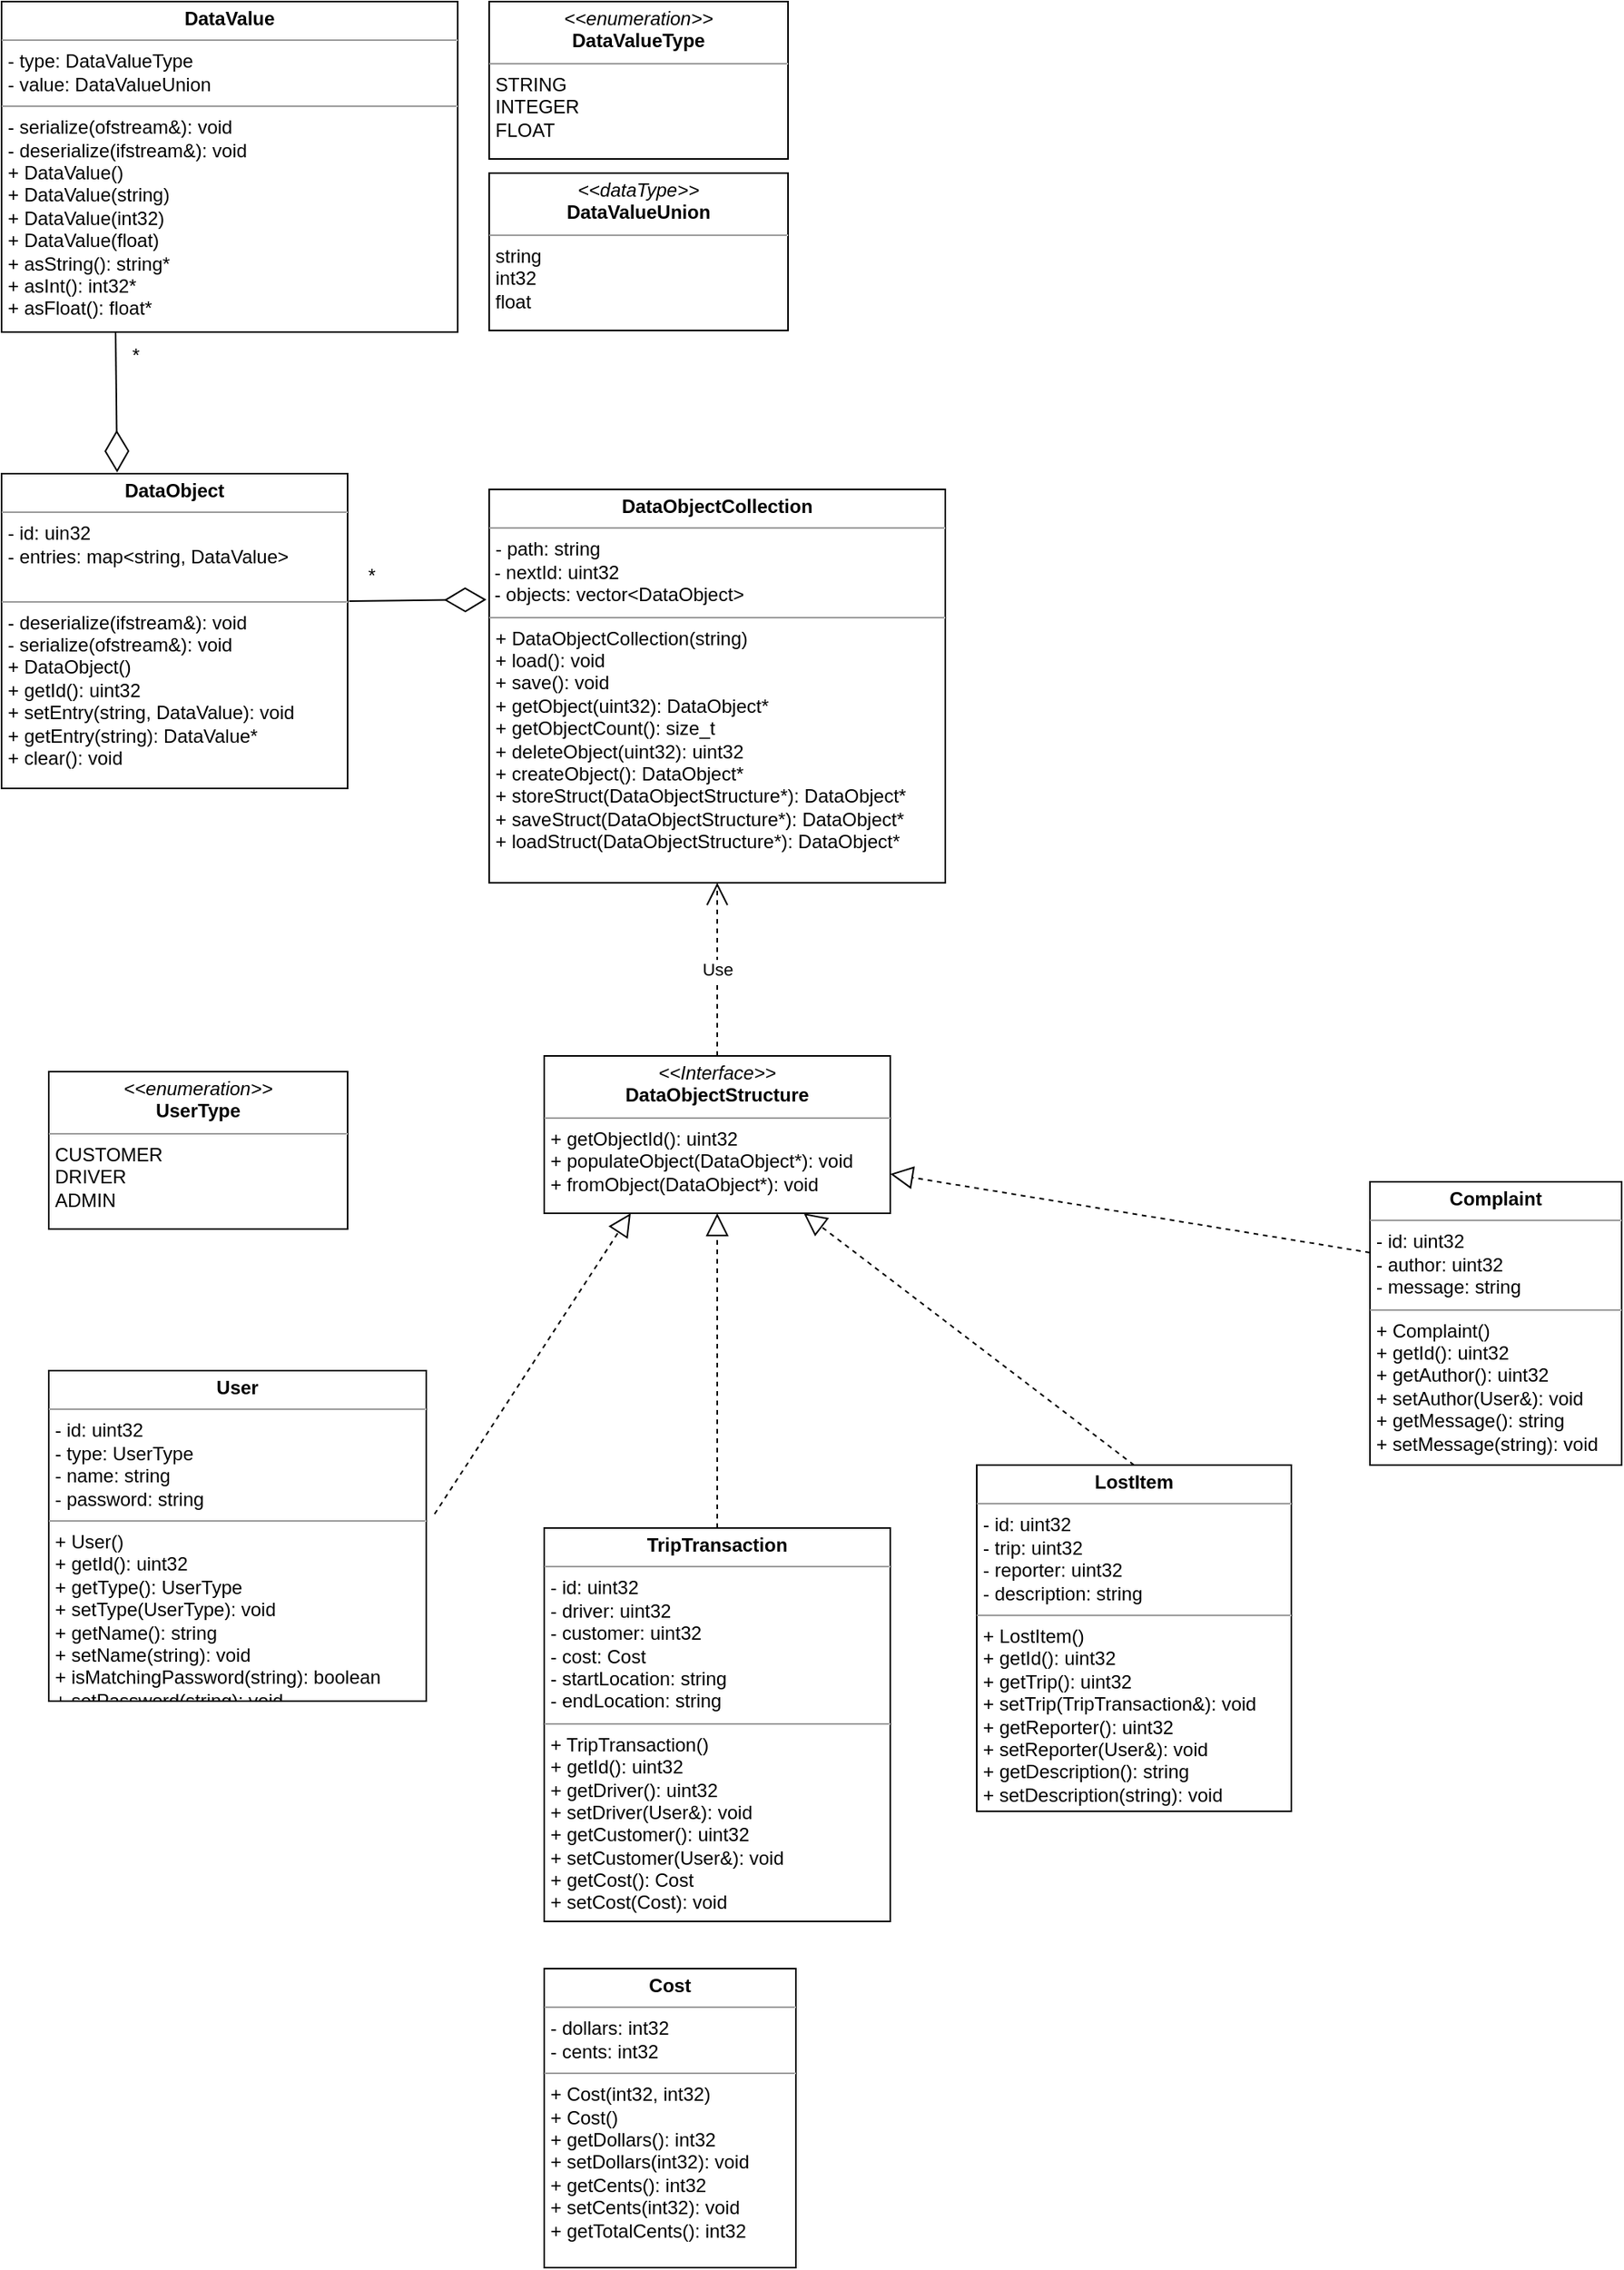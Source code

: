 <mxfile version="22.1.16" type="device">
  <diagram id="C5RBs43oDa-KdzZeNtuy" name="Page-1">
    <mxGraphModel dx="1679" dy="900" grid="1" gridSize="10" guides="1" tooltips="1" connect="1" arrows="1" fold="1" page="1" pageScale="1" pageWidth="827" pageHeight="1169" math="0" shadow="0">
      <root>
        <mxCell id="WIyWlLk6GJQsqaUBKTNV-0" />
        <mxCell id="WIyWlLk6GJQsqaUBKTNV-1" parent="WIyWlLk6GJQsqaUBKTNV-0" />
        <mxCell id="eM3pdSQnrhWDYckso2Eo-5" value="&lt;p style=&quot;margin:0px;margin-top:4px;text-align:center;&quot;&gt;&lt;b&gt;DataObjectCollection&lt;/b&gt;&lt;br&gt;&lt;/p&gt;&lt;hr size=&quot;1&quot;&gt;&lt;p style=&quot;margin:0px;margin-left:4px;&quot;&gt;- path: string&lt;/p&gt;&amp;nbsp;- nextId: uint32&lt;br&gt;&amp;nbsp;- objects: vector&amp;lt;DataObject&amp;gt;&lt;br&gt;&lt;hr size=&quot;1&quot;&gt;&lt;p style=&quot;margin:0px;margin-left:4px;&quot;&gt;+ DataObjectCollection(string)&lt;/p&gt;&lt;p style=&quot;margin:0px;margin-left:4px;&quot;&gt;+ load(): void&lt;/p&gt;&lt;p style=&quot;margin:0px;margin-left:4px;&quot;&gt;+ save(): void&lt;/p&gt;&lt;p style=&quot;margin:0px;margin-left:4px;&quot;&gt;+ getObject(uint32): DataObject*&lt;/p&gt;&lt;p style=&quot;margin:0px;margin-left:4px;&quot;&gt;+ getObjectCount(): size_t&lt;/p&gt;&lt;p style=&quot;margin:0px;margin-left:4px;&quot;&gt;+ deleteObject(uint32): uint32&lt;/p&gt;&lt;p style=&quot;margin:0px;margin-left:4px;&quot;&gt;+ createObject(): DataObject*&lt;/p&gt;&lt;p style=&quot;margin:0px;margin-left:4px;&quot;&gt;+ storeStruct(DataObjectStructure*): DataObject*&lt;/p&gt;&lt;p style=&quot;margin:0px;margin-left:4px;&quot;&gt;+ saveStruct(DataObjectStructure*): DataObject*&lt;br&gt;&lt;/p&gt;&lt;p style=&quot;margin:0px;margin-left:4px;&quot;&gt;+ loadStruct(DataObjectStructure*): DataObject*&lt;br&gt;&lt;/p&gt;&lt;p style=&quot;margin:0px;margin-left:4px;&quot;&gt;&lt;br&gt;&lt;/p&gt;" style="verticalAlign=top;align=left;overflow=fill;fontSize=12;fontFamily=Helvetica;html=1;whiteSpace=wrap;" parent="WIyWlLk6GJQsqaUBKTNV-1" vertex="1">
          <mxGeometry x="320" y="580" width="290" height="250" as="geometry" />
        </mxCell>
        <mxCell id="eM3pdSQnrhWDYckso2Eo-33" value="&lt;p style=&quot;margin:0px;margin-top:4px;text-align:center;&quot;&gt;&lt;i&gt;&amp;lt;&amp;lt;Interface&amp;gt;&amp;gt;&lt;/i&gt;&lt;br&gt;&lt;b&gt;DataObjectStructure&lt;/b&gt;&lt;/p&gt;&lt;hr size=&quot;1&quot;&gt;&lt;p style=&quot;margin:0px;margin-left:4px;&quot;&gt;&lt;/p&gt;&lt;p style=&quot;margin:0px;margin-left:4px;&quot;&gt;+ getObjectId(): uint32&lt;br&gt;+ populateObject(DataObject*): void&lt;/p&gt;&lt;p style=&quot;margin:0px;margin-left:4px;&quot;&gt;+ fromObject(DataObject*): void&lt;br&gt;&lt;/p&gt;" style="verticalAlign=top;align=left;overflow=fill;fontSize=12;fontFamily=Helvetica;html=1;whiteSpace=wrap;" parent="WIyWlLk6GJQsqaUBKTNV-1" vertex="1">
          <mxGeometry x="355" y="940" width="220" height="100" as="geometry" />
        </mxCell>
        <mxCell id="eM3pdSQnrhWDYckso2Eo-41" value="&lt;p style=&quot;margin:0px;margin-top:4px;text-align:center;&quot;&gt;&lt;b&gt;DataObject&lt;/b&gt;&lt;/p&gt;&lt;hr size=&quot;1&quot;&gt;&lt;p style=&quot;margin:0px;margin-left:4px;&quot;&gt;- id: uin32&lt;/p&gt;&lt;p style=&quot;margin:0px;margin-left:4px;&quot;&gt;- entries: map&amp;lt;string, DataValue&amp;gt;&lt;/p&gt;&lt;br&gt;&lt;hr size=&quot;1&quot;&gt;&lt;p style=&quot;margin:0px;margin-left:4px;&quot;&gt;- deserialize(ifstream&amp;amp;): void&lt;/p&gt;&lt;p style=&quot;margin:0px;margin-left:4px;&quot;&gt;- serialize(ofstream&amp;amp;): void&lt;/p&gt;&lt;p style=&quot;margin:0px;margin-left:4px;&quot;&gt;+ DataObject()&lt;/p&gt;&lt;p style=&quot;margin:0px;margin-left:4px;&quot;&gt;+ getId(): uint32&lt;/p&gt;&lt;p style=&quot;margin:0px;margin-left:4px;&quot;&gt;+ setEntry(string, DataValue): void&lt;/p&gt;&lt;p style=&quot;margin:0px;margin-left:4px;&quot;&gt;+ getEntry(string): DataValue*&lt;/p&gt;&lt;p style=&quot;margin:0px;margin-left:4px;&quot;&gt;+ clear(): void&lt;/p&gt;" style="verticalAlign=top;align=left;overflow=fill;fontSize=12;fontFamily=Helvetica;html=1;whiteSpace=wrap;" parent="WIyWlLk6GJQsqaUBKTNV-1" vertex="1">
          <mxGeometry x="10" y="570" width="220" height="200" as="geometry" />
        </mxCell>
        <mxCell id="eM3pdSQnrhWDYckso2Eo-42" value="&lt;p style=&quot;margin:0px;margin-top:4px;text-align:center;&quot;&gt;&lt;b&gt;DataValue&lt;/b&gt;&lt;/p&gt;&lt;hr size=&quot;1&quot;&gt;&lt;p style=&quot;margin:0px;margin-left:4px;&quot;&gt;- type: DataValueType&lt;/p&gt;&lt;p style=&quot;margin:0px;margin-left:4px;&quot;&gt;- value: DataValueUnion&lt;/p&gt;&lt;hr size=&quot;1&quot;&gt;&lt;p style=&quot;margin:0px;margin-left:4px;&quot;&gt;- serialize(ofstream&amp;amp;): void&lt;/p&gt;&lt;p style=&quot;margin:0px;margin-left:4px;&quot;&gt;- deserialize(ifstream&amp;amp;): void&lt;/p&gt;&lt;p style=&quot;margin:0px;margin-left:4px;&quot;&gt;+ DataValue()&lt;/p&gt;&lt;p style=&quot;margin:0px;margin-left:4px;&quot;&gt;&lt;span style=&quot;background-color: initial;&quot;&gt;+ DataValue(string)&lt;/span&gt;&lt;br&gt;&lt;/p&gt;&lt;p style=&quot;margin:0px;margin-left:4px;&quot;&gt;+ DataValue(int32)&lt;/p&gt;&lt;p style=&quot;margin:0px;margin-left:4px;&quot;&gt;+ DataValue(float)&lt;/p&gt;&lt;p style=&quot;margin:0px;margin-left:4px;&quot;&gt;+ asString(): string*&lt;/p&gt;&lt;p style=&quot;margin:0px;margin-left:4px;&quot;&gt;+ asInt(): int32*&lt;/p&gt;&lt;p style=&quot;margin:0px;margin-left:4px;&quot;&gt;+ asFloat(): float*&lt;/p&gt;" style="verticalAlign=top;align=left;overflow=fill;fontSize=12;fontFamily=Helvetica;html=1;whiteSpace=wrap;" parent="WIyWlLk6GJQsqaUBKTNV-1" vertex="1">
          <mxGeometry x="10" y="270" width="290" height="210" as="geometry" />
        </mxCell>
        <mxCell id="eM3pdSQnrhWDYckso2Eo-45" value="" style="endArrow=diamondThin;endFill=0;endSize=24;html=1;rounded=0;exitX=0.25;exitY=1;exitDx=0;exitDy=0;entryX=0.334;entryY=-0.004;entryDx=0;entryDy=0;entryPerimeter=0;" parent="WIyWlLk6GJQsqaUBKTNV-1" source="eM3pdSQnrhWDYckso2Eo-42" target="eM3pdSQnrhWDYckso2Eo-41" edge="1">
          <mxGeometry width="160" relative="1" as="geometry">
            <mxPoint x="303" y="354" as="sourcePoint" />
            <mxPoint x="83" y="570" as="targetPoint" />
          </mxGeometry>
        </mxCell>
        <mxCell id="eM3pdSQnrhWDYckso2Eo-46" value="" style="endArrow=diamondThin;endFill=0;endSize=24;html=1;rounded=0;exitX=1.004;exitY=0.405;exitDx=0;exitDy=0;exitPerimeter=0;entryX=-0.006;entryY=0.28;entryDx=0;entryDy=0;entryPerimeter=0;" parent="WIyWlLk6GJQsqaUBKTNV-1" source="eM3pdSQnrhWDYckso2Eo-41" target="eM3pdSQnrhWDYckso2Eo-5" edge="1">
          <mxGeometry width="160" relative="1" as="geometry">
            <mxPoint x="330" y="520" as="sourcePoint" />
            <mxPoint x="320" y="653" as="targetPoint" />
          </mxGeometry>
        </mxCell>
        <mxCell id="eM3pdSQnrhWDYckso2Eo-47" value="Use" style="endArrow=open;endSize=12;dashed=1;html=1;rounded=0;exitX=0.5;exitY=0;exitDx=0;exitDy=0;entryX=0.5;entryY=1;entryDx=0;entryDy=0;" parent="WIyWlLk6GJQsqaUBKTNV-1" source="eM3pdSQnrhWDYckso2Eo-33" target="eM3pdSQnrhWDYckso2Eo-5" edge="1">
          <mxGeometry width="160" relative="1" as="geometry">
            <mxPoint x="350" y="910" as="sourcePoint" />
            <mxPoint x="510" y="910" as="targetPoint" />
          </mxGeometry>
        </mxCell>
        <mxCell id="eM3pdSQnrhWDYckso2Eo-48" value="*" style="text;html=1;align=center;verticalAlign=middle;resizable=0;points=[];autosize=1;strokeColor=none;fillColor=none;" parent="WIyWlLk6GJQsqaUBKTNV-1" vertex="1">
          <mxGeometry x="80" y="480" width="30" height="30" as="geometry" />
        </mxCell>
        <mxCell id="eM3pdSQnrhWDYckso2Eo-49" value="*" style="text;html=1;align=center;verticalAlign=middle;resizable=0;points=[];autosize=1;strokeColor=none;fillColor=none;" parent="WIyWlLk6GJQsqaUBKTNV-1" vertex="1">
          <mxGeometry x="230" y="620" width="30" height="30" as="geometry" />
        </mxCell>
        <mxCell id="eM3pdSQnrhWDYckso2Eo-51" value="&lt;p style=&quot;margin:0px;margin-top:4px;text-align:center;&quot;&gt;&lt;i&gt;&amp;lt;&amp;lt;enumeration&amp;gt;&amp;gt;&lt;/i&gt;&lt;br&gt;&lt;b&gt;DataValueType&lt;/b&gt;&lt;/p&gt;&lt;hr size=&quot;1&quot;&gt;&lt;p style=&quot;margin:0px;margin-left:4px;&quot;&gt;STRING&lt;/p&gt;&lt;p style=&quot;margin:0px;margin-left:4px;&quot;&gt;INTEGER&lt;/p&gt;&lt;p style=&quot;margin:0px;margin-left:4px;&quot;&gt;FLOAT&lt;/p&gt;" style="verticalAlign=top;align=left;overflow=fill;fontSize=12;fontFamily=Helvetica;html=1;whiteSpace=wrap;" parent="WIyWlLk6GJQsqaUBKTNV-1" vertex="1">
          <mxGeometry x="320" y="270" width="190" height="100" as="geometry" />
        </mxCell>
        <mxCell id="eM3pdSQnrhWDYckso2Eo-52" value="&lt;p style=&quot;margin:0px;margin-top:4px;text-align:center;&quot;&gt;&lt;i&gt;&amp;lt;&amp;lt;dataType&amp;gt;&amp;gt;&lt;/i&gt;&lt;br&gt;&lt;b&gt;DataValueUnion&lt;/b&gt;&lt;/p&gt;&lt;hr size=&quot;1&quot;&gt;&lt;p style=&quot;margin:0px;margin-left:4px;&quot;&gt;string&lt;/p&gt;&lt;p style=&quot;margin:0px;margin-left:4px;&quot;&gt;int32&lt;/p&gt;&lt;p style=&quot;margin:0px;margin-left:4px;&quot;&gt;float&lt;/p&gt;" style="verticalAlign=top;align=left;overflow=fill;fontSize=12;fontFamily=Helvetica;html=1;whiteSpace=wrap;" parent="WIyWlLk6GJQsqaUBKTNV-1" vertex="1">
          <mxGeometry x="320" y="379" width="190" height="100" as="geometry" />
        </mxCell>
        <mxCell id="PhXYkYOxb6-9o96OfWOa-0" value="&lt;p style=&quot;margin:0px;margin-top:4px;text-align:center;&quot;&gt;&lt;b&gt;User&lt;/b&gt;&lt;/p&gt;&lt;hr size=&quot;1&quot;&gt;&lt;p style=&quot;margin:0px;margin-left:4px;&quot;&gt;- id: uint32&lt;/p&gt;&lt;p style=&quot;margin:0px;margin-left:4px;&quot;&gt;- type: UserType&lt;/p&gt;&lt;p style=&quot;margin:0px;margin-left:4px;&quot;&gt;- name: string&lt;/p&gt;&lt;p style=&quot;margin:0px;margin-left:4px;&quot;&gt;- password: string&lt;/p&gt;&lt;hr size=&quot;1&quot;&gt;&lt;p style=&quot;margin:0px;margin-left:4px;&quot;&gt;+ User()&lt;/p&gt;&lt;p style=&quot;margin:0px;margin-left:4px;&quot;&gt;+ getId(): uint32&lt;/p&gt;&lt;p style=&quot;margin:0px;margin-left:4px;&quot;&gt;+ getType(): UserType&lt;/p&gt;&lt;p style=&quot;margin:0px;margin-left:4px;&quot;&gt;+ setType(UserType): void&lt;/p&gt;&lt;p style=&quot;margin:0px;margin-left:4px;&quot;&gt;+ getName(): string&lt;/p&gt;&lt;p style=&quot;margin:0px;margin-left:4px;&quot;&gt;+ setName(string): void&lt;/p&gt;&lt;p style=&quot;margin:0px;margin-left:4px;&quot;&gt;+ isMatchingPassword(string): boolean&lt;/p&gt;&lt;p style=&quot;margin:0px;margin-left:4px;&quot;&gt;+ setPassword(string): void&lt;/p&gt;" style="verticalAlign=top;align=left;overflow=fill;fontSize=12;fontFamily=Helvetica;html=1;whiteSpace=wrap;" vertex="1" parent="WIyWlLk6GJQsqaUBKTNV-1">
          <mxGeometry x="40" y="1140" width="240" height="210" as="geometry" />
        </mxCell>
        <mxCell id="PhXYkYOxb6-9o96OfWOa-1" value="&lt;p style=&quot;margin:0px;margin-top:4px;text-align:center;&quot;&gt;&lt;i&gt;&amp;lt;&amp;lt;enumeration&amp;gt;&amp;gt;&lt;/i&gt;&lt;br&gt;&lt;b&gt;UserType&lt;/b&gt;&lt;/p&gt;&lt;hr size=&quot;1&quot;&gt;&lt;p style=&quot;margin:0px;margin-left:4px;&quot;&gt;CUSTOMER&lt;/p&gt;&lt;p style=&quot;margin:0px;margin-left:4px;&quot;&gt;DRIVER&lt;/p&gt;&lt;p style=&quot;margin:0px;margin-left:4px;&quot;&gt;ADMIN&lt;/p&gt;" style="verticalAlign=top;align=left;overflow=fill;fontSize=12;fontFamily=Helvetica;html=1;whiteSpace=wrap;" vertex="1" parent="WIyWlLk6GJQsqaUBKTNV-1">
          <mxGeometry x="40" y="950" width="190" height="100" as="geometry" />
        </mxCell>
        <mxCell id="PhXYkYOxb6-9o96OfWOa-5" value="" style="endArrow=block;dashed=1;endFill=0;endSize=12;html=1;rounded=0;exitX=1.022;exitY=0.434;exitDx=0;exitDy=0;exitPerimeter=0;entryX=0.25;entryY=1;entryDx=0;entryDy=0;" edge="1" parent="WIyWlLk6GJQsqaUBKTNV-1" source="PhXYkYOxb6-9o96OfWOa-0" target="eM3pdSQnrhWDYckso2Eo-33">
          <mxGeometry width="160" relative="1" as="geometry">
            <mxPoint x="330" y="1170" as="sourcePoint" />
            <mxPoint x="420" y="1040" as="targetPoint" />
          </mxGeometry>
        </mxCell>
        <mxCell id="PhXYkYOxb6-9o96OfWOa-6" value="&lt;p style=&quot;margin:0px;margin-top:4px;text-align:center;&quot;&gt;&lt;b&gt;TripTransaction&lt;/b&gt;&lt;/p&gt;&lt;hr size=&quot;1&quot;&gt;&lt;p style=&quot;margin:0px;margin-left:4px;&quot;&gt;- id: uint32&lt;/p&gt;&lt;p style=&quot;margin:0px;margin-left:4px;&quot;&gt;- driver: uint32&lt;/p&gt;&lt;p style=&quot;margin:0px;margin-left:4px;&quot;&gt;- customer: uint32&lt;/p&gt;&lt;p style=&quot;margin:0px;margin-left:4px;&quot;&gt;- cost: Cost&lt;/p&gt;&lt;p style=&quot;margin:0px;margin-left:4px;&quot;&gt;&lt;span style=&quot;background-color: initial;&quot;&gt;- startLocation: string&lt;/span&gt;&lt;br&gt;&lt;/p&gt;&lt;p style=&quot;margin:0px;margin-left:4px;&quot;&gt;- endLocation: string&lt;/p&gt;&lt;hr size=&quot;1&quot;&gt;&lt;p style=&quot;margin:0px;margin-left:4px;&quot;&gt;+ TripTransaction()&lt;/p&gt;&lt;p style=&quot;margin:0px;margin-left:4px;&quot;&gt;+ getId(): uint32&lt;/p&gt;&lt;p style=&quot;margin:0px;margin-left:4px;&quot;&gt;+ getDriver(): uint32&lt;/p&gt;&lt;p style=&quot;margin:0px;margin-left:4px;&quot;&gt;+ setDriver(User&amp;amp;): void&lt;/p&gt;&lt;p style=&quot;margin:0px;margin-left:4px;&quot;&gt;+ getCustomer(): uint32&lt;/p&gt;&lt;p style=&quot;margin:0px;margin-left:4px;&quot;&gt;+ setCustomer(User&amp;amp;): void&lt;/p&gt;&lt;p style=&quot;margin:0px;margin-left:4px;&quot;&gt;+ getCost(): Cost&lt;/p&gt;&lt;p style=&quot;margin:0px;margin-left:4px;&quot;&gt;+ setCost(Cost): void&lt;/p&gt;" style="verticalAlign=top;align=left;overflow=fill;fontSize=12;fontFamily=Helvetica;html=1;whiteSpace=wrap;" vertex="1" parent="WIyWlLk6GJQsqaUBKTNV-1">
          <mxGeometry x="355" y="1240" width="220" height="250" as="geometry" />
        </mxCell>
        <mxCell id="PhXYkYOxb6-9o96OfWOa-7" value="" style="endArrow=block;dashed=1;endFill=0;endSize=12;html=1;rounded=0;exitX=0.5;exitY=0;exitDx=0;exitDy=0;entryX=0.5;entryY=1;entryDx=0;entryDy=0;" edge="1" parent="WIyWlLk6GJQsqaUBKTNV-1" source="PhXYkYOxb6-9o96OfWOa-6" target="eM3pdSQnrhWDYckso2Eo-33">
          <mxGeometry width="160" relative="1" as="geometry">
            <mxPoint x="330" y="1170" as="sourcePoint" />
            <mxPoint x="490" y="1170" as="targetPoint" />
          </mxGeometry>
        </mxCell>
        <mxCell id="PhXYkYOxb6-9o96OfWOa-9" value="&lt;p style=&quot;margin:0px;margin-top:4px;text-align:center;&quot;&gt;&lt;b&gt;LostItem&lt;/b&gt;&lt;/p&gt;&lt;hr size=&quot;1&quot;&gt;&lt;p style=&quot;margin:0px;margin-left:4px;&quot;&gt;- id: uint32&lt;/p&gt;&lt;p style=&quot;margin:0px;margin-left:4px;&quot;&gt;- trip: uint32&lt;/p&gt;&lt;p style=&quot;margin:0px;margin-left:4px;&quot;&gt;- reporter: uint32&lt;/p&gt;&lt;p style=&quot;margin:0px;margin-left:4px;&quot;&gt;- description: string&lt;/p&gt;&lt;hr size=&quot;1&quot;&gt;&lt;p style=&quot;margin:0px;margin-left:4px;&quot;&gt;+ LostItem()&lt;/p&gt;&lt;p style=&quot;margin:0px;margin-left:4px;&quot;&gt;+ getId(): uint32&lt;/p&gt;&lt;p style=&quot;margin:0px;margin-left:4px;&quot;&gt;+ getTrip(): uint32&lt;/p&gt;&lt;p style=&quot;margin:0px;margin-left:4px;&quot;&gt;+ setTrip(TripTransaction&amp;amp;): void&lt;/p&gt;&lt;p style=&quot;margin:0px;margin-left:4px;&quot;&gt;+ getReporter(): uint32&lt;/p&gt;&lt;p style=&quot;margin:0px;margin-left:4px;&quot;&gt;+ setReporter(User&amp;amp;): void&lt;/p&gt;&lt;p style=&quot;margin:0px;margin-left:4px;&quot;&gt;+ getDescription(): string&lt;/p&gt;&lt;p style=&quot;margin:0px;margin-left:4px;&quot;&gt;+ setDescription(string): void&lt;/p&gt;&lt;p style=&quot;margin:0px;margin-left:4px;&quot;&gt;&lt;br&gt;&lt;/p&gt;" style="verticalAlign=top;align=left;overflow=fill;fontSize=12;fontFamily=Helvetica;html=1;whiteSpace=wrap;" vertex="1" parent="WIyWlLk6GJQsqaUBKTNV-1">
          <mxGeometry x="630" y="1200" width="200" height="220" as="geometry" />
        </mxCell>
        <mxCell id="PhXYkYOxb6-9o96OfWOa-10" value="" style="endArrow=block;dashed=1;endFill=0;endSize=12;html=1;rounded=0;entryX=0.75;entryY=1;entryDx=0;entryDy=0;exitX=0.5;exitY=0;exitDx=0;exitDy=0;" edge="1" parent="WIyWlLk6GJQsqaUBKTNV-1" source="PhXYkYOxb6-9o96OfWOa-9" target="eM3pdSQnrhWDYckso2Eo-33">
          <mxGeometry width="160" relative="1" as="geometry">
            <mxPoint x="550" y="1220" as="sourcePoint" />
            <mxPoint x="710" y="1220" as="targetPoint" />
          </mxGeometry>
        </mxCell>
        <mxCell id="PhXYkYOxb6-9o96OfWOa-11" value="&lt;p style=&quot;margin:0px;margin-top:4px;text-align:center;&quot;&gt;&lt;b&gt;Complaint&lt;/b&gt;&lt;/p&gt;&lt;hr size=&quot;1&quot;&gt;&lt;p style=&quot;margin:0px;margin-left:4px;&quot;&gt;- id: uint32&lt;/p&gt;&lt;p style=&quot;margin:0px;margin-left:4px;&quot;&gt;- author: uint32&lt;/p&gt;&lt;p style=&quot;margin:0px;margin-left:4px;&quot;&gt;- message: string&lt;/p&gt;&lt;hr size=&quot;1&quot;&gt;&lt;p style=&quot;margin:0px;margin-left:4px;&quot;&gt;+ Complaint()&lt;/p&gt;&lt;p style=&quot;margin:0px;margin-left:4px;&quot;&gt;+ getId(): uint32&lt;/p&gt;&lt;p style=&quot;margin:0px;margin-left:4px;&quot;&gt;+ getAuthor(): uint32&lt;/p&gt;&lt;p style=&quot;margin:0px;margin-left:4px;&quot;&gt;+ setAuthor(User&amp;amp;): void&lt;/p&gt;&lt;p style=&quot;margin:0px;margin-left:4px;&quot;&gt;+ getMessage(): string&lt;/p&gt;&lt;p style=&quot;margin:0px;margin-left:4px;&quot;&gt;+ setMessage(string): void&lt;/p&gt;" style="verticalAlign=top;align=left;overflow=fill;fontSize=12;fontFamily=Helvetica;html=1;whiteSpace=wrap;" vertex="1" parent="WIyWlLk6GJQsqaUBKTNV-1">
          <mxGeometry x="880" y="1020" width="160" height="180" as="geometry" />
        </mxCell>
        <mxCell id="PhXYkYOxb6-9o96OfWOa-12" value="" style="endArrow=block;dashed=1;endFill=0;endSize=12;html=1;rounded=0;entryX=1;entryY=0.75;entryDx=0;entryDy=0;exitX=0;exitY=0.25;exitDx=0;exitDy=0;" edge="1" parent="WIyWlLk6GJQsqaUBKTNV-1" source="PhXYkYOxb6-9o96OfWOa-11" target="eM3pdSQnrhWDYckso2Eo-33">
          <mxGeometry width="160" relative="1" as="geometry">
            <mxPoint x="550" y="1130" as="sourcePoint" />
            <mxPoint x="710" y="1130" as="targetPoint" />
          </mxGeometry>
        </mxCell>
        <mxCell id="PhXYkYOxb6-9o96OfWOa-13" value="&lt;p style=&quot;margin:0px;margin-top:4px;text-align:center;&quot;&gt;&lt;b&gt;Cost&lt;/b&gt;&lt;/p&gt;&lt;hr size=&quot;1&quot;&gt;&lt;p style=&quot;margin:0px;margin-left:4px;&quot;&gt;- dollars: int32&lt;/p&gt;&lt;p style=&quot;margin:0px;margin-left:4px;&quot;&gt;- cents: int32&lt;/p&gt;&lt;hr size=&quot;1&quot;&gt;&lt;p style=&quot;margin:0px;margin-left:4px;&quot;&gt;+ Cost(int32, int32)&lt;/p&gt;&lt;p style=&quot;margin:0px;margin-left:4px;&quot;&gt;+ Cost()&lt;/p&gt;&lt;p style=&quot;margin:0px;margin-left:4px;&quot;&gt;+ getDollars(): int32&lt;/p&gt;&lt;p style=&quot;margin:0px;margin-left:4px;&quot;&gt;+ setDollars(int32): void&lt;/p&gt;&lt;p style=&quot;margin:0px;margin-left:4px;&quot;&gt;+ getCents(): int32&lt;/p&gt;&lt;p style=&quot;margin:0px;margin-left:4px;&quot;&gt;+ setCents(int32): void&lt;/p&gt;&lt;p style=&quot;margin:0px;margin-left:4px;&quot;&gt;+ getTotalCents(): int32&lt;/p&gt;&lt;p style=&quot;margin:0px;margin-left:4px;&quot;&gt;&lt;br&gt;&lt;/p&gt;&lt;p style=&quot;margin:0px;margin-left:4px;&quot;&gt;&lt;br&gt;&lt;/p&gt;" style="verticalAlign=top;align=left;overflow=fill;fontSize=12;fontFamily=Helvetica;html=1;whiteSpace=wrap;" vertex="1" parent="WIyWlLk6GJQsqaUBKTNV-1">
          <mxGeometry x="355" y="1520" width="160" height="190" as="geometry" />
        </mxCell>
      </root>
    </mxGraphModel>
  </diagram>
</mxfile>
